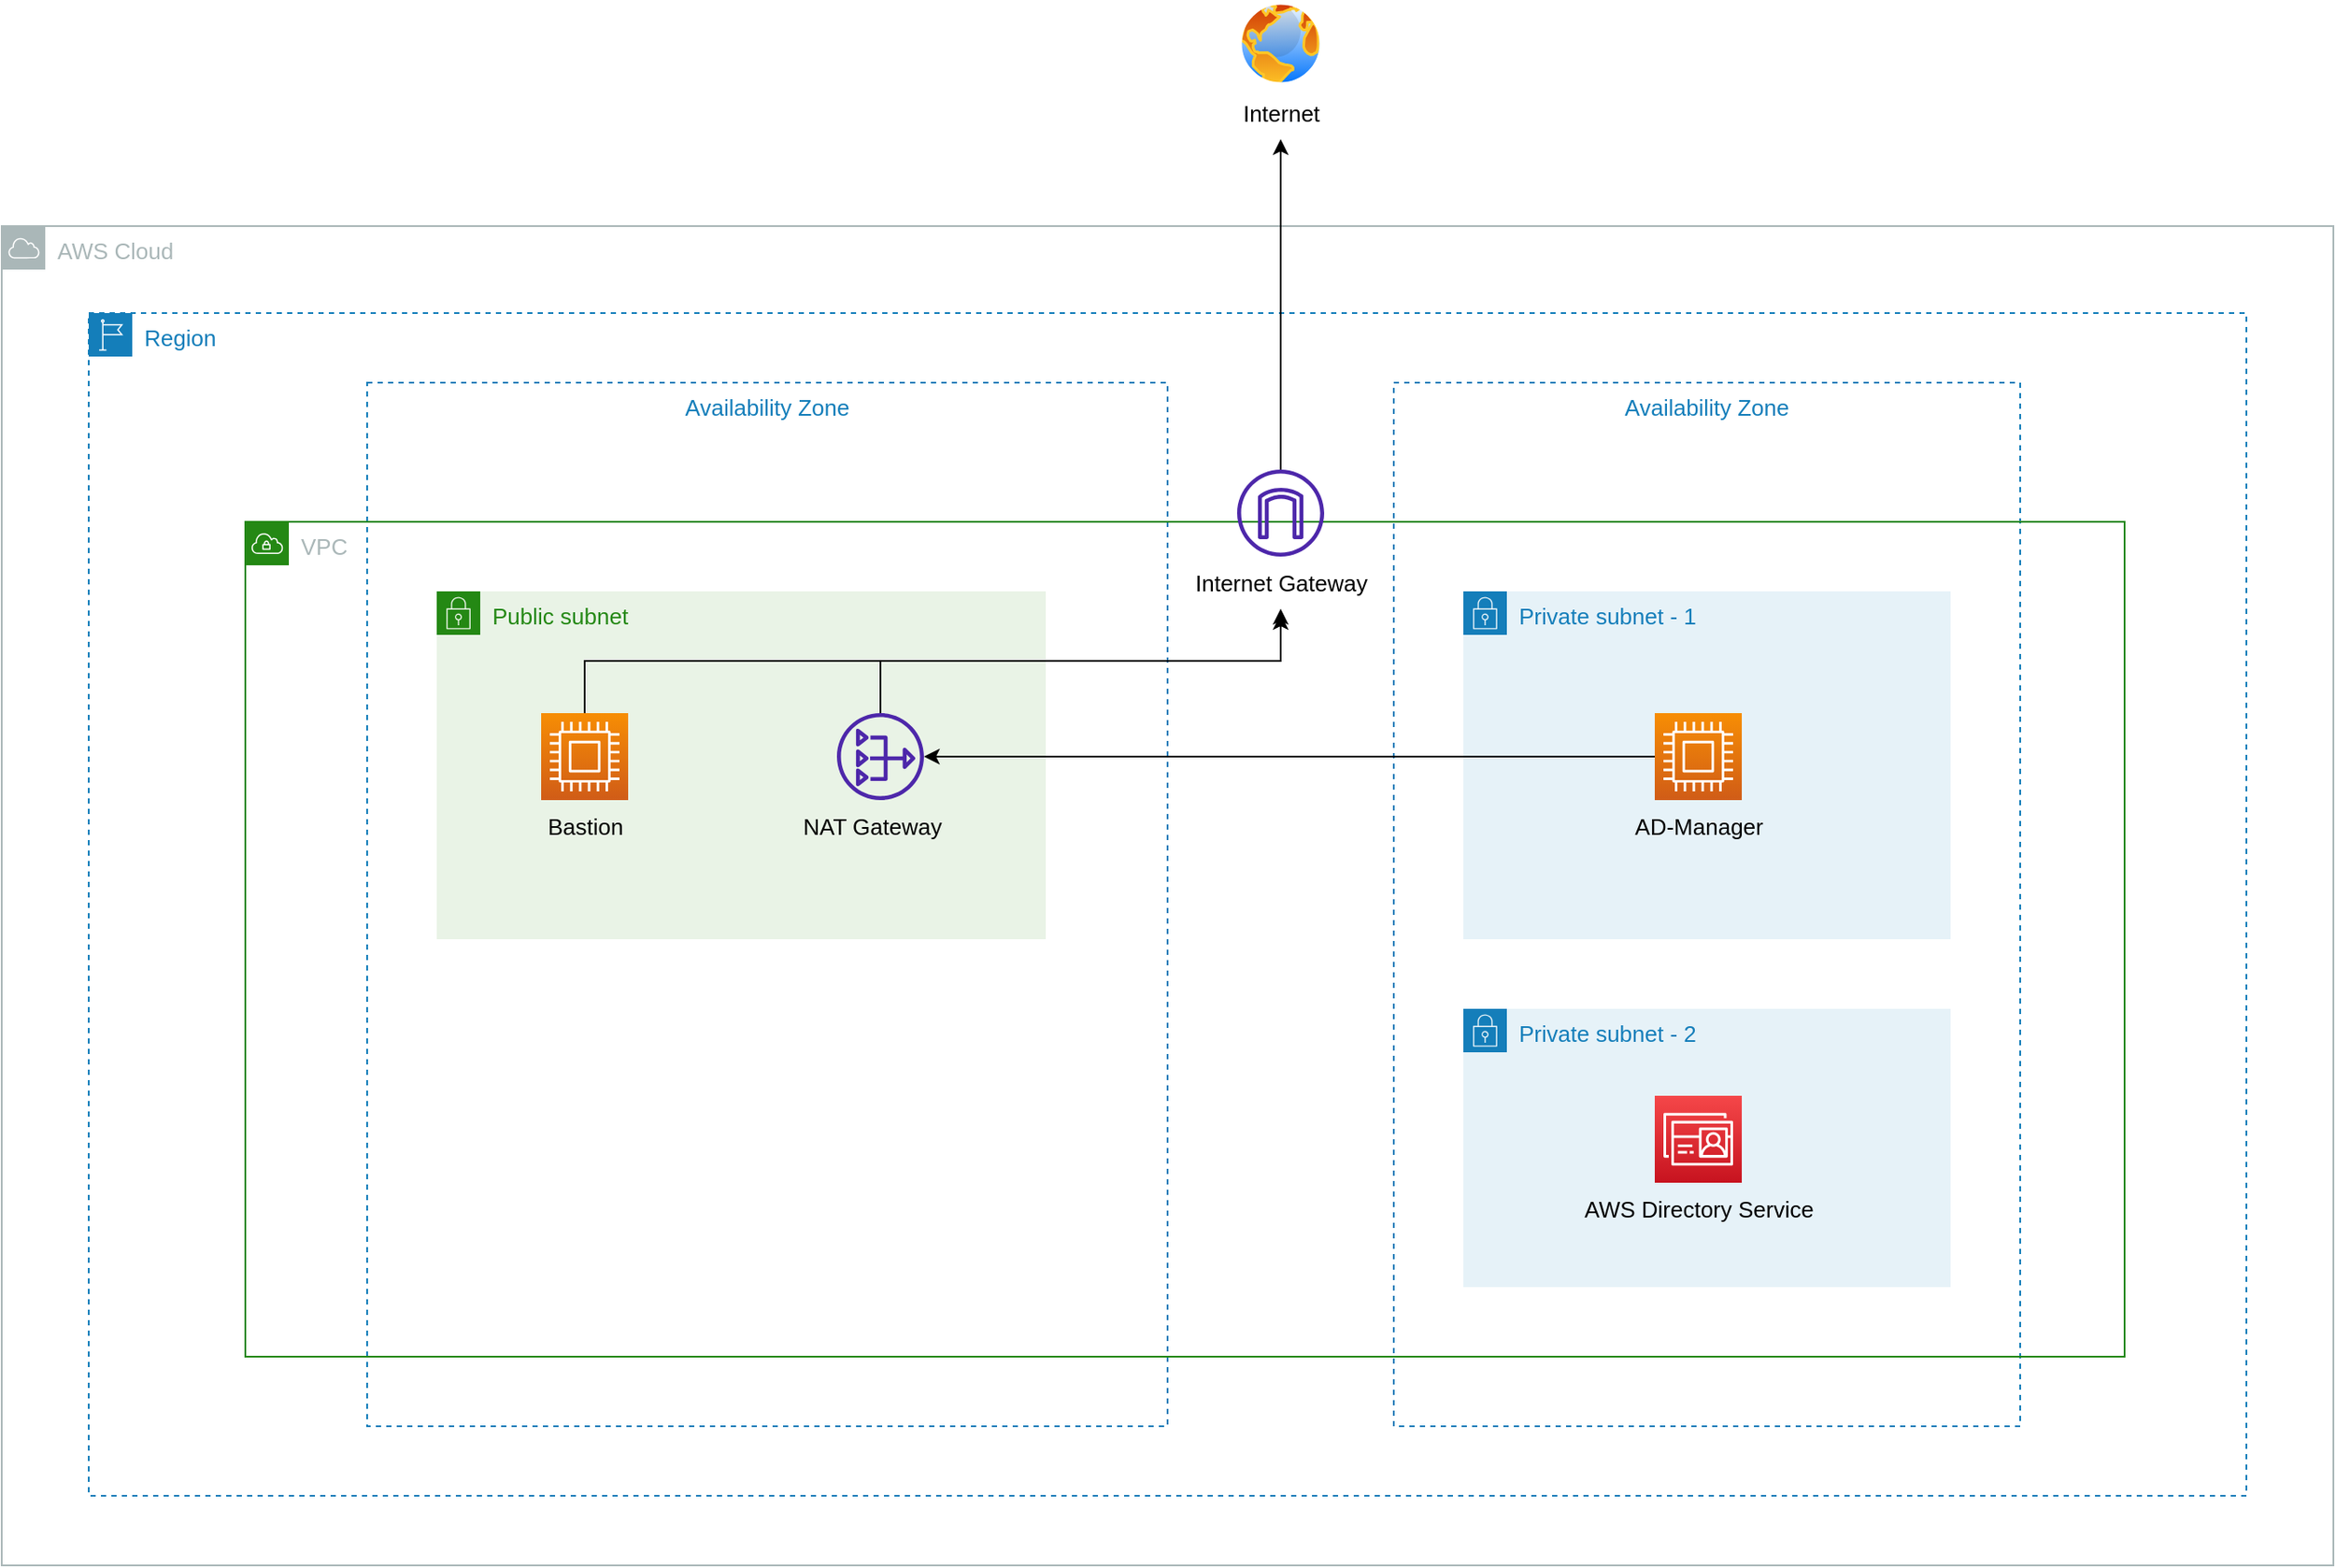 <mxfile version="20.0.2" type="device"><diagram id="mFVq-0-NM3a22QqdYCPS" name="Page-1"><mxGraphModel dx="2258" dy="754" grid="1" gridSize="10" guides="1" tooltips="1" connect="1" arrows="1" fold="1" page="1" pageScale="1" pageWidth="850" pageHeight="1100" math="0" shadow="0"><root><mxCell id="0"/><mxCell id="1" parent="0"/><mxCell id="ypm1XeYb-EROycOrsUPy-24" value="&lt;font style=&quot;font-size: 13px;&quot;&gt;AWS Cloud&lt;/font&gt;" style="sketch=0;outlineConnect=0;gradientColor=none;html=1;whiteSpace=wrap;fontSize=12;fontStyle=0;shape=mxgraph.aws4.group;grIcon=mxgraph.aws4.group_aws_cloud;strokeColor=#AAB7B8;fillColor=none;verticalAlign=top;align=left;spacingLeft=30;fontColor=#AAB7B8;dashed=0;" vertex="1" parent="1"><mxGeometry x="-260" y="150" width="1340" height="770" as="geometry"/></mxCell><mxCell id="ypm1XeYb-EROycOrsUPy-13" value="Availability Zone" style="fillColor=none;strokeColor=#147EBA;dashed=1;verticalAlign=top;fontStyle=0;fontColor=#147EBA;fontSize=13;" vertex="1" parent="1"><mxGeometry x="-50" y="240" width="460" height="600" as="geometry"/></mxCell><mxCell id="ypm1XeYb-EROycOrsUPy-14" value="Availability Zone" style="fillColor=none;strokeColor=#147EBA;dashed=1;verticalAlign=top;fontStyle=0;fontColor=#147EBA;fontSize=13;" vertex="1" parent="1"><mxGeometry x="540" y="240" width="360" height="600" as="geometry"/></mxCell><mxCell id="ypm1XeYb-EROycOrsUPy-15" value="&lt;font style=&quot;font-size: 13px;&quot;&gt;VPC&lt;/font&gt;" style="points=[[0,0],[0.25,0],[0.5,0],[0.75,0],[1,0],[1,0.25],[1,0.5],[1,0.75],[1,1],[0.75,1],[0.5,1],[0.25,1],[0,1],[0,0.75],[0,0.5],[0,0.25]];outlineConnect=0;gradientColor=none;html=1;whiteSpace=wrap;fontSize=12;fontStyle=0;container=1;pointerEvents=0;collapsible=0;recursiveResize=0;shape=mxgraph.aws4.group;grIcon=mxgraph.aws4.group_vpc;strokeColor=#248814;fillColor=none;verticalAlign=top;align=left;spacingLeft=30;fontColor=#AAB7B8;dashed=0;" vertex="1" parent="1"><mxGeometry x="-120" y="320" width="1080" height="480" as="geometry"/></mxCell><mxCell id="ypm1XeYb-EROycOrsUPy-10" value="&lt;font style=&quot;font-size: 13px;&quot;&gt;Public subnet&lt;/font&gt;" style="points=[[0,0],[0.25,0],[0.5,0],[0.75,0],[1,0],[1,0.25],[1,0.5],[1,0.75],[1,1],[0.75,1],[0.5,1],[0.25,1],[0,1],[0,0.75],[0,0.5],[0,0.25]];outlineConnect=0;gradientColor=none;html=1;whiteSpace=wrap;fontSize=12;fontStyle=0;container=1;pointerEvents=0;collapsible=0;recursiveResize=0;shape=mxgraph.aws4.group;grIcon=mxgraph.aws4.group_security_group;grStroke=0;strokeColor=#248814;fillColor=#E9F3E6;verticalAlign=top;align=left;spacingLeft=30;fontColor=#248814;dashed=0;" vertex="1" parent="ypm1XeYb-EROycOrsUPy-15"><mxGeometry x="110" y="40" width="350" height="200" as="geometry"/></mxCell><mxCell id="ypm1XeYb-EROycOrsUPy-8" value="" style="sketch=0;outlineConnect=0;fontColor=#232F3E;gradientColor=none;fillColor=#4D27AA;strokeColor=none;dashed=0;verticalLabelPosition=bottom;verticalAlign=top;align=center;html=1;fontSize=12;fontStyle=0;aspect=fixed;pointerEvents=1;shape=mxgraph.aws4.nat_gateway;" vertex="1" parent="ypm1XeYb-EROycOrsUPy-10"><mxGeometry x="230" y="70" width="50" height="50" as="geometry"/></mxCell><mxCell id="ypm1XeYb-EROycOrsUPy-19" value="" style="sketch=0;outlineConnect=0;fontColor=#232F3E;gradientColor=none;fillColor=#4D27AA;strokeColor=none;dashed=0;verticalLabelPosition=bottom;verticalAlign=top;align=center;html=1;fontSize=12;fontStyle=0;aspect=fixed;pointerEvents=1;shape=mxgraph.aws4.internet_gateway;" vertex="1" parent="ypm1XeYb-EROycOrsUPy-15"><mxGeometry x="570" y="-30" width="50" height="50" as="geometry"/></mxCell><mxCell id="ypm1XeYb-EROycOrsUPy-20" value="&lt;font style=&quot;font-size: 13px;&quot;&gt;Internet Gateway&lt;/font&gt;" style="text;html=1;align=center;verticalAlign=middle;resizable=0;points=[];autosize=1;strokeColor=none;fillColor=none;" vertex="1" parent="ypm1XeYb-EROycOrsUPy-15"><mxGeometry x="535" y="20" width="120" height="30" as="geometry"/></mxCell><mxCell id="ypm1XeYb-EROycOrsUPy-22" style="edgeStyle=orthogonalEdgeStyle;rounded=0;orthogonalLoop=1;jettySize=auto;html=1;fontSize=13;" edge="1" parent="ypm1XeYb-EROycOrsUPy-15" source="ypm1XeYb-EROycOrsUPy-8" target="ypm1XeYb-EROycOrsUPy-20"><mxGeometry relative="1" as="geometry"><Array as="points"><mxPoint x="365" y="80"/><mxPoint x="595" y="80"/></Array></mxGeometry></mxCell><mxCell id="ypm1XeYb-EROycOrsUPy-12" value="&lt;font style=&quot;font-size: 13px;&quot;&gt;Private subnet - 2&lt;/font&gt;" style="points=[[0,0],[0.25,0],[0.5,0],[0.75,0],[1,0],[1,0.25],[1,0.5],[1,0.75],[1,1],[0.75,1],[0.5,1],[0.25,1],[0,1],[0,0.75],[0,0.5],[0,0.25]];outlineConnect=0;gradientColor=none;html=1;whiteSpace=wrap;fontSize=12;fontStyle=0;container=1;pointerEvents=0;collapsible=0;recursiveResize=0;shape=mxgraph.aws4.group;grIcon=mxgraph.aws4.group_security_group;grStroke=0;strokeColor=#147EBA;fillColor=#E6F2F8;verticalAlign=top;align=left;spacingLeft=30;fontColor=#147EBA;dashed=0;" vertex="1" parent="1"><mxGeometry x="580" y="600" width="280" height="160" as="geometry"/></mxCell><mxCell id="ypm1XeYb-EROycOrsUPy-6" value="" style="sketch=0;points=[[0,0,0],[0.25,0,0],[0.5,0,0],[0.75,0,0],[1,0,0],[0,1,0],[0.25,1,0],[0.5,1,0],[0.75,1,0],[1,1,0],[0,0.25,0],[0,0.5,0],[0,0.75,0],[1,0.25,0],[1,0.5,0],[1,0.75,0]];outlineConnect=0;fontColor=#232F3E;gradientColor=#F54749;gradientDirection=north;fillColor=#C7131F;strokeColor=#ffffff;dashed=0;verticalLabelPosition=bottom;verticalAlign=top;align=center;html=1;fontSize=12;fontStyle=0;aspect=fixed;shape=mxgraph.aws4.resourceIcon;resIcon=mxgraph.aws4.directory_service;" vertex="1" parent="ypm1XeYb-EROycOrsUPy-12"><mxGeometry x="110" y="50" width="50" height="50" as="geometry"/></mxCell><mxCell id="ypm1XeYb-EROycOrsUPy-7" value="&lt;font style=&quot;font-size: 13px;&quot;&gt;AWS Directory Service&lt;/font&gt;" style="text;html=1;align=center;verticalAlign=middle;resizable=0;points=[];autosize=1;strokeColor=none;fillColor=none;" vertex="1" parent="ypm1XeYb-EROycOrsUPy-12"><mxGeometry x="55" y="100" width="160" height="30" as="geometry"/></mxCell><mxCell id="ypm1XeYb-EROycOrsUPy-11" value="&lt;font style=&quot;font-size: 13px;&quot;&gt;Private subnet - 1&lt;/font&gt;" style="points=[[0,0],[0.25,0],[0.5,0],[0.75,0],[1,0],[1,0.25],[1,0.5],[1,0.75],[1,1],[0.75,1],[0.5,1],[0.25,1],[0,1],[0,0.75],[0,0.5],[0,0.25]];outlineConnect=0;gradientColor=none;html=1;whiteSpace=wrap;fontSize=12;fontStyle=0;container=1;pointerEvents=0;collapsible=0;recursiveResize=0;shape=mxgraph.aws4.group;grIcon=mxgraph.aws4.group_security_group;grStroke=0;strokeColor=#147EBA;fillColor=#E6F2F8;verticalAlign=top;align=left;spacingLeft=30;fontColor=#147EBA;dashed=0;" vertex="1" parent="1"><mxGeometry x="580" y="360" width="280" height="200" as="geometry"/></mxCell><mxCell id="ypm1XeYb-EROycOrsUPy-21" style="edgeStyle=orthogonalEdgeStyle;rounded=0;orthogonalLoop=1;jettySize=auto;html=1;entryX=0.5;entryY=1.1;entryDx=0;entryDy=0;entryPerimeter=0;fontSize=13;exitX=0.5;exitY=0;exitDx=0;exitDy=0;exitPerimeter=0;" edge="1" parent="1" source="ypm1XeYb-EROycOrsUPy-2" target="ypm1XeYb-EROycOrsUPy-20"><mxGeometry relative="1" as="geometry"><Array as="points"><mxPoint x="75" y="400"/><mxPoint x="475" y="400"/></Array></mxGeometry></mxCell><mxCell id="ypm1XeYb-EROycOrsUPy-2" value="" style="sketch=0;points=[[0,0,0],[0.25,0,0],[0.5,0,0],[0.75,0,0],[1,0,0],[0,1,0],[0.25,1,0],[0.5,1,0],[0.75,1,0],[1,1,0],[0,0.25,0],[0,0.5,0],[0,0.75,0],[1,0.25,0],[1,0.5,0],[1,0.75,0]];outlineConnect=0;fontColor=#232F3E;gradientColor=#F78E04;gradientDirection=north;fillColor=#D05C17;strokeColor=#ffffff;dashed=0;verticalLabelPosition=bottom;verticalAlign=top;align=center;html=1;fontSize=12;fontStyle=0;aspect=fixed;shape=mxgraph.aws4.resourceIcon;resIcon=mxgraph.aws4.compute;" vertex="1" parent="1"><mxGeometry x="50" y="430" width="50" height="50" as="geometry"/></mxCell><mxCell id="ypm1XeYb-EROycOrsUPy-18" style="edgeStyle=orthogonalEdgeStyle;rounded=0;orthogonalLoop=1;jettySize=auto;html=1;fontSize=13;" edge="1" parent="1" source="ypm1XeYb-EROycOrsUPy-3" target="ypm1XeYb-EROycOrsUPy-8"><mxGeometry relative="1" as="geometry"/></mxCell><mxCell id="ypm1XeYb-EROycOrsUPy-3" value="" style="sketch=0;points=[[0,0,0],[0.25,0,0],[0.5,0,0],[0.75,0,0],[1,0,0],[0,1,0],[0.25,1,0],[0.5,1,0],[0.75,1,0],[1,1,0],[0,0.25,0],[0,0.5,0],[0,0.75,0],[1,0.25,0],[1,0.5,0],[1,0.75,0]];outlineConnect=0;fontColor=#232F3E;gradientColor=#F78E04;gradientDirection=north;fillColor=#D05C17;strokeColor=#ffffff;dashed=0;verticalLabelPosition=bottom;verticalAlign=top;align=center;html=1;fontSize=12;fontStyle=0;aspect=fixed;shape=mxgraph.aws4.resourceIcon;resIcon=mxgraph.aws4.compute;" vertex="1" parent="1"><mxGeometry x="690" y="430" width="50" height="50" as="geometry"/></mxCell><mxCell id="ypm1XeYb-EROycOrsUPy-4" value="&lt;font style=&quot;font-size: 13px;&quot;&gt;Bastion&lt;/font&gt;" style="text;html=1;align=center;verticalAlign=middle;resizable=0;points=[];autosize=1;strokeColor=none;fillColor=none;" vertex="1" parent="1"><mxGeometry x="40" y="480" width="70" height="30" as="geometry"/></mxCell><mxCell id="ypm1XeYb-EROycOrsUPy-5" value="&lt;font style=&quot;font-size: 13px;&quot;&gt;AD-Manager&lt;/font&gt;" style="text;html=1;align=center;verticalAlign=middle;resizable=0;points=[];autosize=1;strokeColor=none;fillColor=none;" vertex="1" parent="1"><mxGeometry x="665" y="480" width="100" height="30" as="geometry"/></mxCell><mxCell id="ypm1XeYb-EROycOrsUPy-9" value="&lt;font style=&quot;font-size: 13px;&quot;&gt;NAT Gateway&lt;/font&gt;" style="text;html=1;align=center;verticalAlign=middle;resizable=0;points=[];autosize=1;strokeColor=none;fillColor=none;" vertex="1" parent="1"><mxGeometry x="190" y="480" width="100" height="30" as="geometry"/></mxCell><mxCell id="ypm1XeYb-EROycOrsUPy-23" value="&lt;font style=&quot;font-size: 13px;&quot;&gt;Region&lt;/font&gt;" style="points=[[0,0],[0.25,0],[0.5,0],[0.75,0],[1,0],[1,0.25],[1,0.5],[1,0.75],[1,1],[0.75,1],[0.5,1],[0.25,1],[0,1],[0,0.75],[0,0.5],[0,0.25]];outlineConnect=0;gradientColor=none;html=1;whiteSpace=wrap;fontSize=12;fontStyle=0;container=1;pointerEvents=0;collapsible=0;recursiveResize=0;shape=mxgraph.aws4.group;grIcon=mxgraph.aws4.group_region;strokeColor=#147EBA;fillColor=none;verticalAlign=top;align=left;spacingLeft=30;fontColor=#147EBA;dashed=1;" vertex="1" parent="1"><mxGeometry x="-210" y="200" width="1240" height="680" as="geometry"/></mxCell><mxCell id="ypm1XeYb-EROycOrsUPy-25" value="" style="aspect=fixed;perimeter=ellipsePerimeter;html=1;align=center;shadow=0;dashed=0;spacingTop=3;image;image=img/lib/active_directory/internet_globe.svg;fontSize=13;" vertex="1" parent="1"><mxGeometry x="450" y="20" width="50" height="50" as="geometry"/></mxCell><mxCell id="ypm1XeYb-EROycOrsUPy-26" value="&lt;font style=&quot;font-size: 13px;&quot;&gt;Internet&lt;/font&gt;" style="text;html=1;align=center;verticalAlign=middle;resizable=0;points=[];autosize=1;strokeColor=none;fillColor=none;" vertex="1" parent="1"><mxGeometry x="440" y="70" width="70" height="30" as="geometry"/></mxCell><mxCell id="ypm1XeYb-EROycOrsUPy-27" style="edgeStyle=orthogonalEdgeStyle;rounded=0;orthogonalLoop=1;jettySize=auto;html=1;fontSize=13;" edge="1" parent="1" source="ypm1XeYb-EROycOrsUPy-19" target="ypm1XeYb-EROycOrsUPy-26"><mxGeometry relative="1" as="geometry"/></mxCell></root></mxGraphModel></diagram></mxfile>